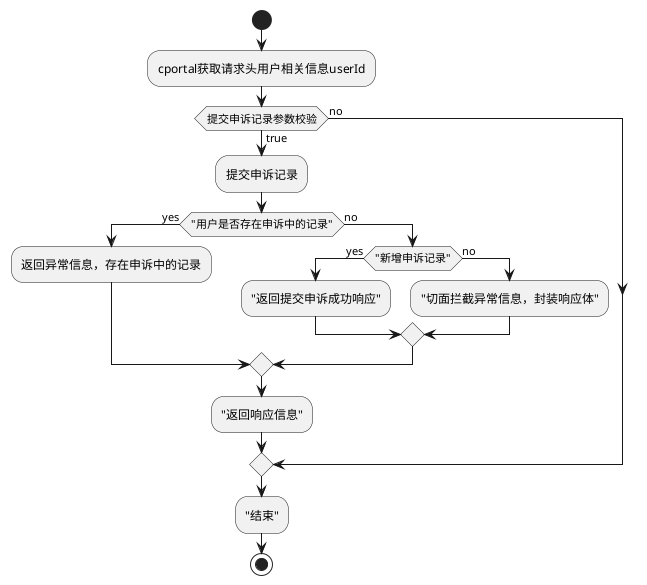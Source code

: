 @startuml

start
:cportal获取请求头用户相关信息userId;
if (提交申诉记录参数校验) then (true)
    :提交申诉记录;
    if ("用户是否存在申诉中的记录") then (yes)
        :返回异常信息，存在申诉中的记录;
    else (no)
        if ("新增申诉记录") then (yes)
            :"返回提交申诉成功响应";
        else (no)
            :"切面拦截异常信息，封装响应体";
        endif
    endif
    :"返回响应信息";
else (no)    
endif  
    :"结束"; 
    
stop
@enduml